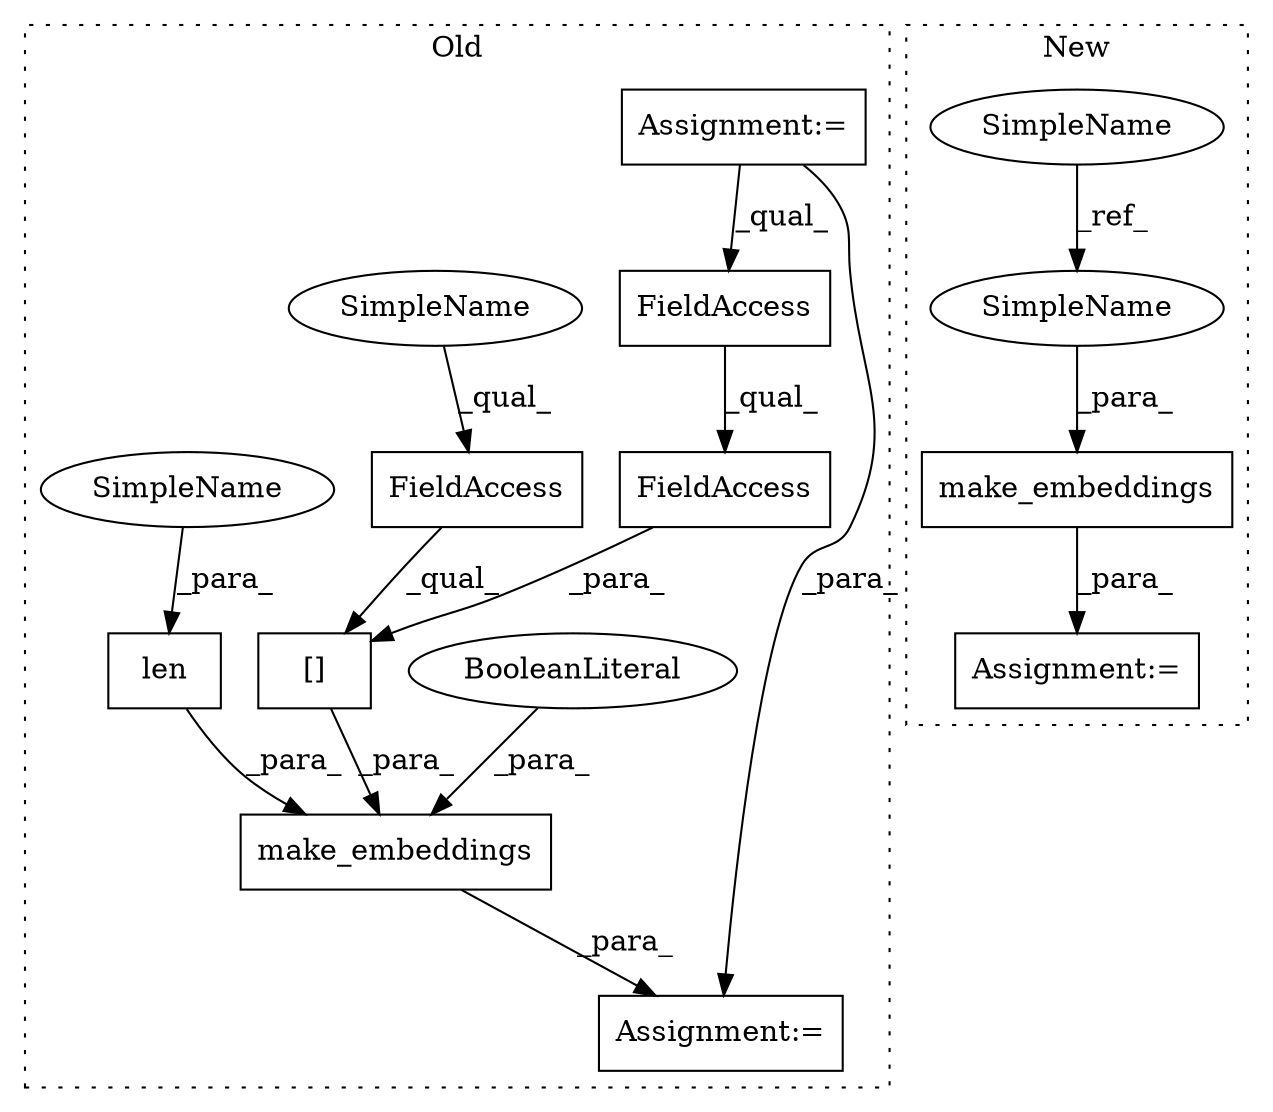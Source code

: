 digraph G {
subgraph cluster0 {
1 [label="make_embeddings" a="32" s="2504,2586" l="16,1" shape="box"];
3 [label="len" a="32" s="2571,2580" l="4,1" shape="box"];
4 [label="BooleanLiteral" a="9" s="2582" l="4" shape="ellipse"];
5 [label="Assignment:=" a="7" s="2318" l="4" shape="box"];
6 [label="[]" a="2" s="2524,2551" l="11,1" shape="box"];
7 [label="FieldAccess" a="22" s="2535" l="16" shape="box"];
8 [label="FieldAccess" a="22" s="2524" l="10" shape="box"];
9 [label="FieldAccess" a="22" s="2535" l="7" shape="box"];
10 [label="Assignment:=" a="7" s="2503" l="1" shape="box"];
14 [label="SimpleName" a="42" s="2575" l="5" shape="ellipse"];
15 [label="SimpleName" a="42" s="2524" l="5" shape="ellipse"];
label = "Old";
style="dotted";
}
subgraph cluster1 {
2 [label="make_embeddings" a="32" s="2421,2464" l="16,1" shape="box"];
11 [label="Assignment:=" a="7" s="2420" l="1" shape="box"];
12 [label="SimpleName" a="42" s="2343" l="9" shape="ellipse"];
13 [label="SimpleName" a="42" s="2441" l="9" shape="ellipse"];
label = "New";
style="dotted";
}
1 -> 10 [label="_para_"];
2 -> 11 [label="_para_"];
3 -> 1 [label="_para_"];
4 -> 1 [label="_para_"];
5 -> 10 [label="_para_"];
5 -> 9 [label="_qual_"];
6 -> 1 [label="_para_"];
7 -> 6 [label="_para_"];
8 -> 6 [label="_qual_"];
9 -> 7 [label="_qual_"];
12 -> 13 [label="_ref_"];
13 -> 2 [label="_para_"];
14 -> 3 [label="_para_"];
15 -> 8 [label="_qual_"];
}